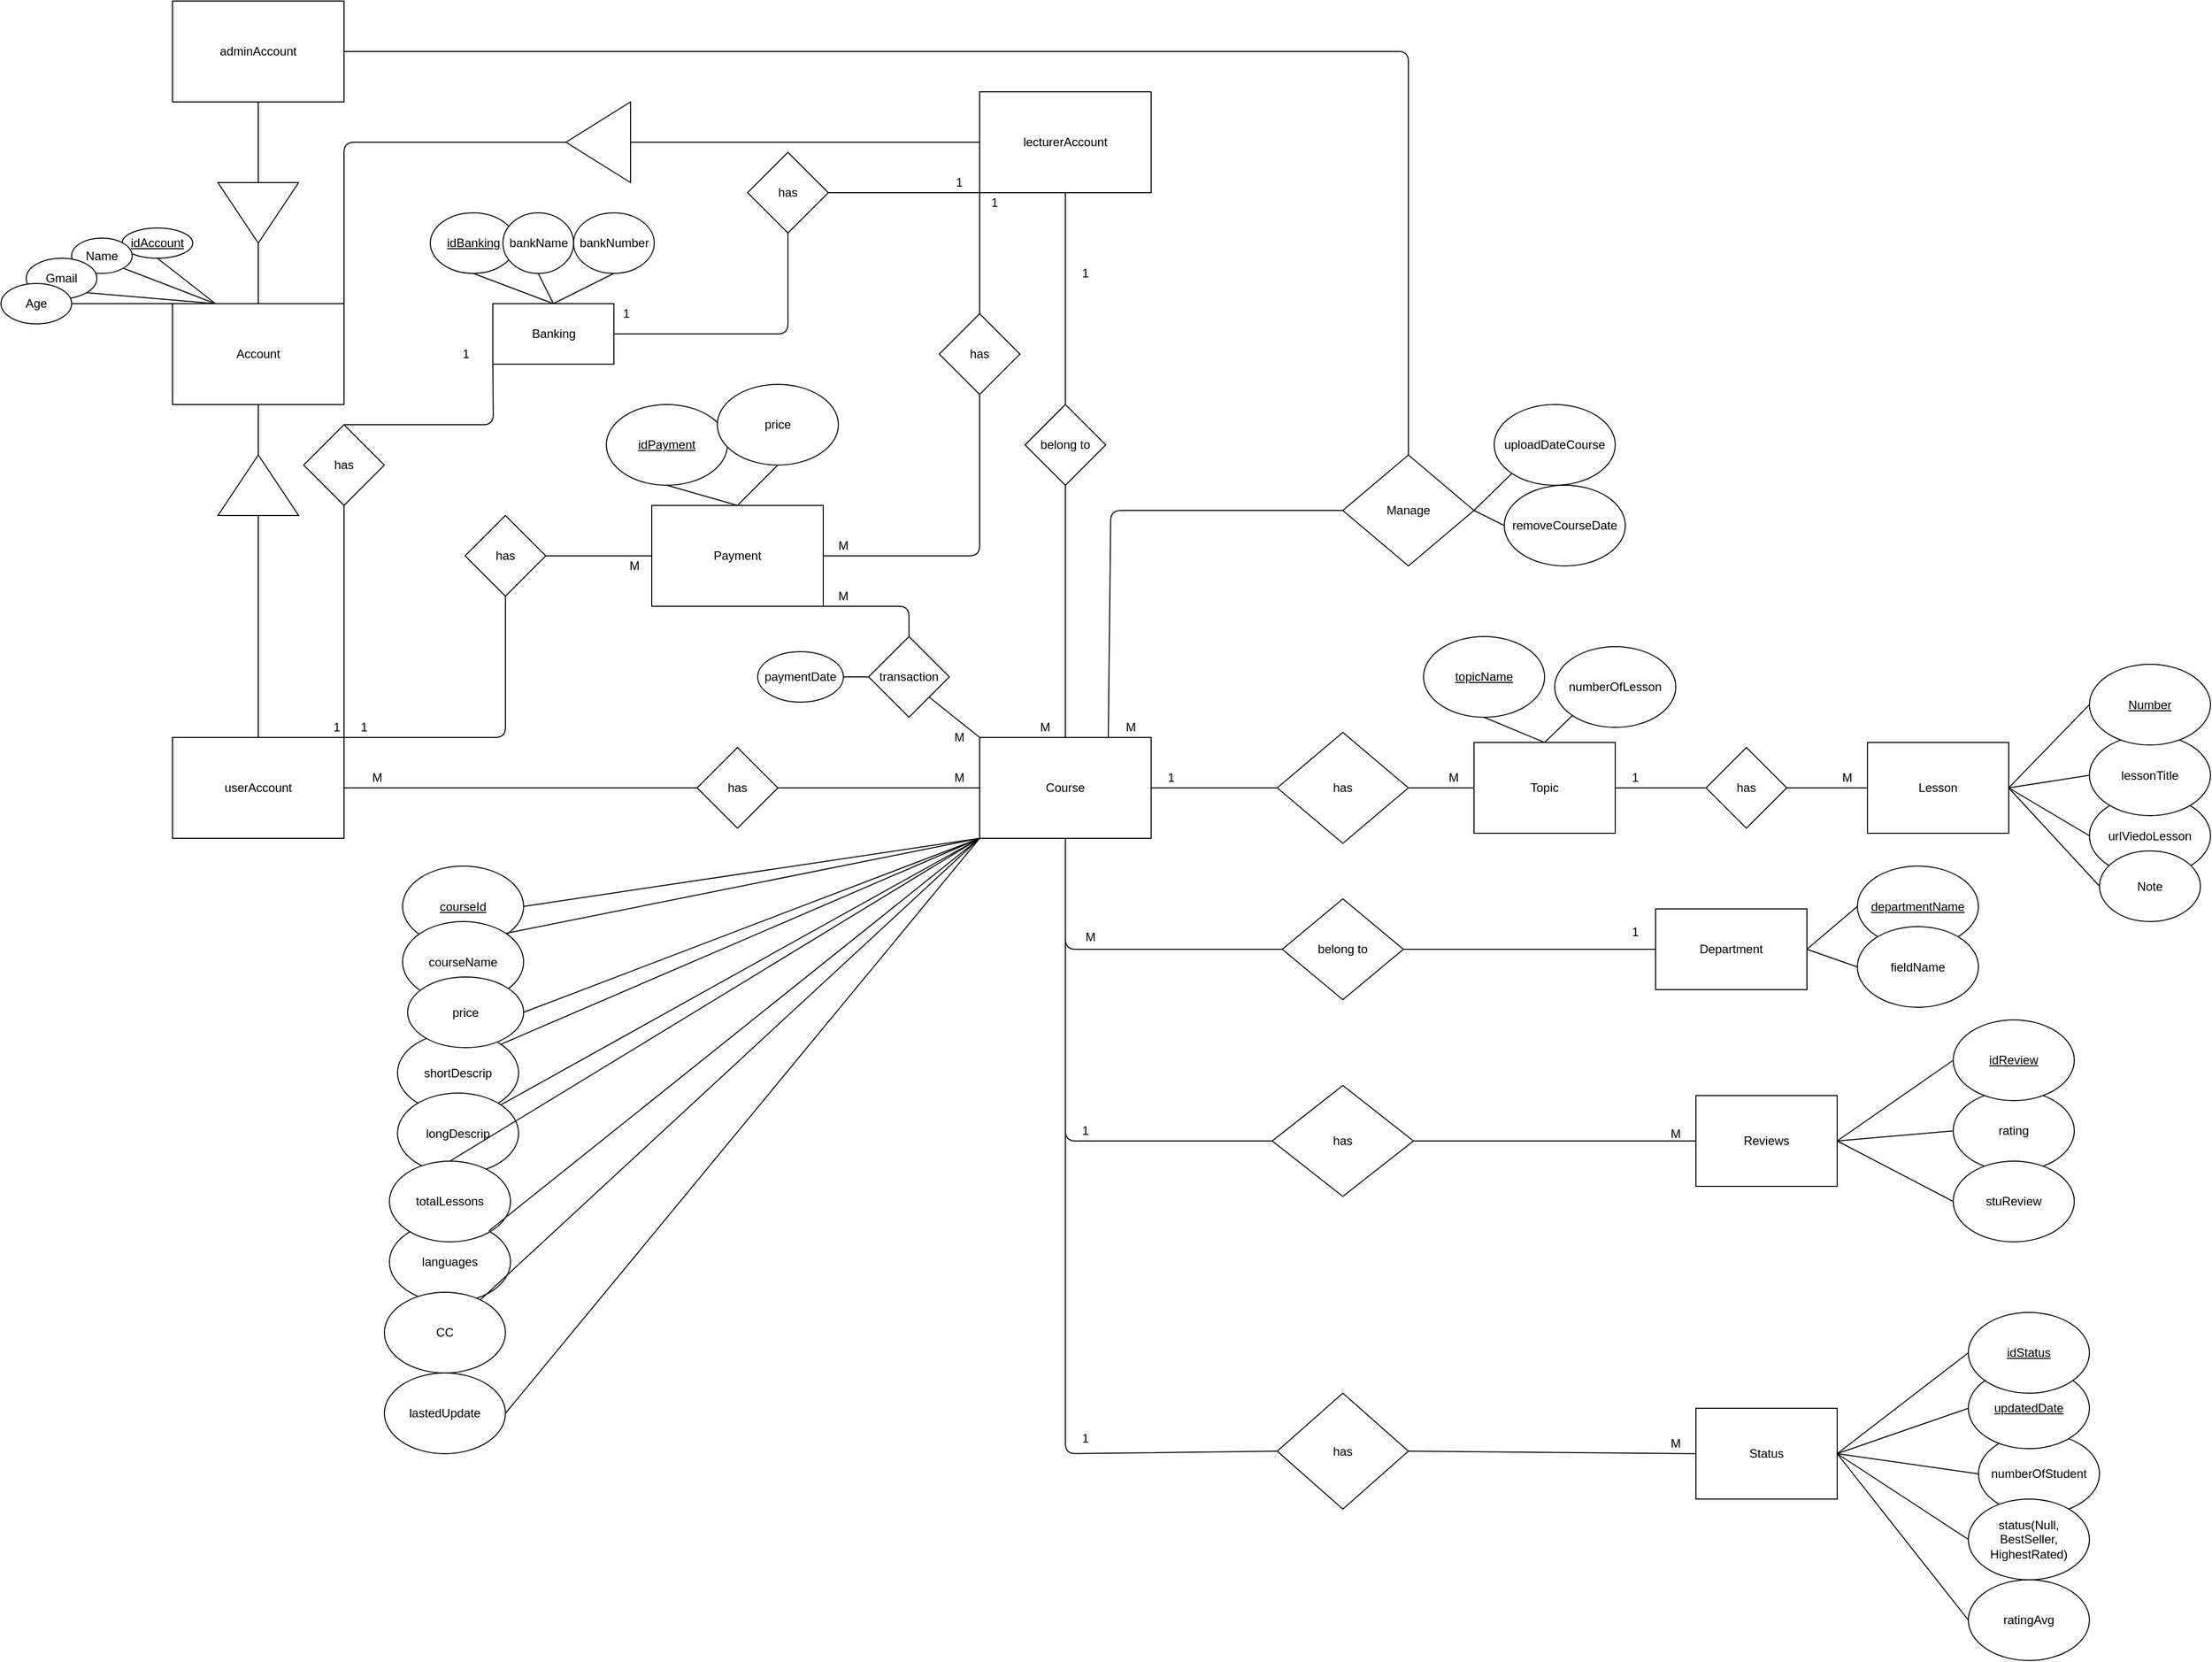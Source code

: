 <mxfile version="15.3.1" type="github">
  <diagram id="R2lEEEUBdFMjLlhIrx00" name="Page-1">
    <mxGraphModel dx="2556" dy="2869" grid="1" gridSize="10" guides="1" tooltips="1" connect="1" arrows="1" fold="1" page="1" pageScale="1" pageWidth="850" pageHeight="1100" math="0" shadow="0" extFonts="Permanent Marker^https://fonts.googleapis.com/css?family=Permanent+Marker">
      <root>
        <mxCell id="0" />
        <mxCell id="1" parent="0" />
        <mxCell id="din8F_Qt1sH1hLo-0JBV-11" value="Course" style="rounded=0;whiteSpace=wrap;html=1;" parent="1" vertex="1">
          <mxGeometry x="2110" y="630" width="170" height="100" as="geometry" />
        </mxCell>
        <mxCell id="din8F_Qt1sH1hLo-0JBV-76" value="userAccount&lt;br&gt;" style="rounded=0;whiteSpace=wrap;html=1;" parent="1" vertex="1">
          <mxGeometry x="1310" y="630" width="170" height="100" as="geometry" />
        </mxCell>
        <mxCell id="din8F_Qt1sH1hLo-0JBV-77" value="lecturerAccount" style="rounded=0;whiteSpace=wrap;html=1;" parent="1" vertex="1">
          <mxGeometry x="2110" y="-10" width="170" height="100" as="geometry" />
        </mxCell>
        <mxCell id="din8F_Qt1sH1hLo-0JBV-78" value="Payment" style="rounded=0;whiteSpace=wrap;html=1;" parent="1" vertex="1">
          <mxGeometry x="1785" y="400" width="170" height="100" as="geometry" />
        </mxCell>
        <mxCell id="din8F_Qt1sH1hLo-0JBV-79" value="Account" style="rounded=0;whiteSpace=wrap;html=1;" parent="1" vertex="1">
          <mxGeometry x="1310" y="200" width="170" height="100" as="geometry" />
        </mxCell>
        <mxCell id="din8F_Qt1sH1hLo-0JBV-87" value="" style="endArrow=none;html=1;entryX=0;entryY=0.5;entryDx=0;entryDy=0;exitX=0;exitY=0.5;exitDx=0;exitDy=0;" parent="1" source="nDaJj0WHTxPcW9LPpbtz-5" target="din8F_Qt1sH1hLo-0JBV-77" edge="1">
          <mxGeometry width="50" height="50" relative="1" as="geometry">
            <mxPoint x="1940" y="110" as="sourcePoint" />
            <mxPoint x="1830" y="160" as="targetPoint" />
          </mxGeometry>
        </mxCell>
        <mxCell id="din8F_Qt1sH1hLo-0JBV-88" value="" style="endArrow=none;html=1;entryX=1;entryY=0.5;entryDx=0;entryDy=0;exitX=1;exitY=0;exitDx=0;exitDy=0;" parent="1" source="din8F_Qt1sH1hLo-0JBV-79" target="nDaJj0WHTxPcW9LPpbtz-5" edge="1">
          <mxGeometry width="50" height="50" relative="1" as="geometry">
            <mxPoint x="1800" y="170" as="sourcePoint" />
            <mxPoint x="1860" y="220" as="targetPoint" />
            <Array as="points">
              <mxPoint x="1480" y="40" />
            </Array>
          </mxGeometry>
        </mxCell>
        <mxCell id="din8F_Qt1sH1hLo-0JBV-94" value="transaction" style="rhombus;whiteSpace=wrap;html=1;" parent="1" vertex="1">
          <mxGeometry x="2000" y="530" width="80" height="80" as="geometry" />
        </mxCell>
        <mxCell id="din8F_Qt1sH1hLo-0JBV-97" value="belong to" style="rhombus;whiteSpace=wrap;html=1;" parent="1" vertex="1">
          <mxGeometry x="2155" y="300" width="80" height="80" as="geometry" />
        </mxCell>
        <mxCell id="din8F_Qt1sH1hLo-0JBV-98" value="" style="endArrow=none;html=1;entryX=0.5;entryY=0;entryDx=0;entryDy=0;exitX=0.5;exitY=1;exitDx=0;exitDy=0;" parent="1" source="din8F_Qt1sH1hLo-0JBV-97" target="din8F_Qt1sH1hLo-0JBV-11" edge="1">
          <mxGeometry width="50" height="50" relative="1" as="geometry">
            <mxPoint x="1730" y="620" as="sourcePoint" />
            <mxPoint x="1780" y="570" as="targetPoint" />
          </mxGeometry>
        </mxCell>
        <mxCell id="din8F_Qt1sH1hLo-0JBV-99" value="" style="endArrow=none;html=1;entryX=0.5;entryY=1;entryDx=0;entryDy=0;exitX=0.5;exitY=0;exitDx=0;exitDy=0;" parent="1" source="din8F_Qt1sH1hLo-0JBV-97" target="din8F_Qt1sH1hLo-0JBV-77" edge="1">
          <mxGeometry width="50" height="50" relative="1" as="geometry">
            <mxPoint x="1840" y="310" as="sourcePoint" />
            <mxPoint x="1890" y="260" as="targetPoint" />
          </mxGeometry>
        </mxCell>
        <mxCell id="din8F_Qt1sH1hLo-0JBV-102" value="adminAccount" style="rounded=0;whiteSpace=wrap;html=1;" parent="1" vertex="1">
          <mxGeometry x="1310" y="-100" width="170" height="100" as="geometry" />
        </mxCell>
        <mxCell id="din8F_Qt1sH1hLo-0JBV-104" value="" style="endArrow=none;html=1;exitX=0.5;exitY=1;exitDx=0;exitDy=0;entryX=0;entryY=0.5;entryDx=0;entryDy=0;" parent="1" source="din8F_Qt1sH1hLo-0JBV-102" target="nDaJj0WHTxPcW9LPpbtz-4" edge="1">
          <mxGeometry width="50" height="50" relative="1" as="geometry">
            <mxPoint x="1460" y="240" as="sourcePoint" />
            <mxPoint x="1385" y="70" as="targetPoint" />
          </mxGeometry>
        </mxCell>
        <mxCell id="din8F_Qt1sH1hLo-0JBV-105" value="" style="endArrow=none;html=1;exitX=1;exitY=0.5;exitDx=0;exitDy=0;entryX=0.5;entryY=0;entryDx=0;entryDy=0;" parent="1" source="nDaJj0WHTxPcW9LPpbtz-4" target="din8F_Qt1sH1hLo-0JBV-79" edge="1">
          <mxGeometry width="50" height="50" relative="1" as="geometry">
            <mxPoint x="1385" y="150" as="sourcePoint" />
            <mxPoint x="1510" y="330" as="targetPoint" />
          </mxGeometry>
        </mxCell>
        <mxCell id="din8F_Qt1sH1hLo-0JBV-106" value="Manage" style="rhombus;whiteSpace=wrap;html=1;" parent="1" vertex="1">
          <mxGeometry x="2470" y="350" width="130" height="110" as="geometry" />
        </mxCell>
        <mxCell id="din8F_Qt1sH1hLo-0JBV-107" value="" style="endArrow=none;html=1;exitX=1;exitY=0.5;exitDx=0;exitDy=0;entryX=0.5;entryY=0;entryDx=0;entryDy=0;" parent="1" source="din8F_Qt1sH1hLo-0JBV-102" target="din8F_Qt1sH1hLo-0JBV-106" edge="1">
          <mxGeometry width="50" height="50" relative="1" as="geometry">
            <mxPoint x="2020" y="350" as="sourcePoint" />
            <mxPoint x="2070" y="300" as="targetPoint" />
            <Array as="points">
              <mxPoint x="2360" y="-50" />
              <mxPoint x="2535" y="-50" />
            </Array>
          </mxGeometry>
        </mxCell>
        <mxCell id="din8F_Qt1sH1hLo-0JBV-108" value="" style="endArrow=none;html=1;exitX=0.75;exitY=0;exitDx=0;exitDy=0;entryX=0;entryY=0.5;entryDx=0;entryDy=0;" parent="1" source="din8F_Qt1sH1hLo-0JBV-11" target="din8F_Qt1sH1hLo-0JBV-106" edge="1">
          <mxGeometry width="50" height="50" relative="1" as="geometry">
            <mxPoint x="2020" y="620" as="sourcePoint" />
            <mxPoint x="2070" y="570" as="targetPoint" />
            <Array as="points">
              <mxPoint x="2240" y="405" />
            </Array>
          </mxGeometry>
        </mxCell>
        <mxCell id="din8F_Qt1sH1hLo-0JBV-110" value="M" style="text;html=1;strokeColor=none;fillColor=none;align=center;verticalAlign=middle;whiteSpace=wrap;rounded=0;" parent="1" vertex="1">
          <mxGeometry x="2240" y="610" width="40" height="20" as="geometry" />
        </mxCell>
        <mxCell id="din8F_Qt1sH1hLo-0JBV-111" value="1" style="text;html=1;strokeColor=none;fillColor=none;align=center;verticalAlign=middle;whiteSpace=wrap;rounded=0;" parent="1" vertex="1">
          <mxGeometry x="2195" y="160" width="40" height="20" as="geometry" />
        </mxCell>
        <mxCell id="din8F_Qt1sH1hLo-0JBV-112" value="M" style="text;html=1;strokeColor=none;fillColor=none;align=center;verticalAlign=middle;whiteSpace=wrap;rounded=0;" parent="1" vertex="1">
          <mxGeometry x="2155" y="610" width="40" height="20" as="geometry" />
        </mxCell>
        <mxCell id="din8F_Qt1sH1hLo-0JBV-117" value="&lt;u&gt;courseId&lt;/u&gt;" style="ellipse;whiteSpace=wrap;html=1;" parent="1" vertex="1">
          <mxGeometry x="1538" y="757.5" width="120" height="80" as="geometry" />
        </mxCell>
        <mxCell id="din8F_Qt1sH1hLo-0JBV-118" value="courseName" style="ellipse;whiteSpace=wrap;html=1;" parent="1" vertex="1">
          <mxGeometry x="1538" y="812.5" width="120" height="80" as="geometry" />
        </mxCell>
        <mxCell id="din8F_Qt1sH1hLo-0JBV-120" value="shortDescrip&lt;br&gt;" style="ellipse;whiteSpace=wrap;html=1;" parent="1" vertex="1">
          <mxGeometry x="1533" y="922.5" width="120" height="80" as="geometry" />
        </mxCell>
        <mxCell id="din8F_Qt1sH1hLo-0JBV-121" value="longDescrip&lt;br&gt;" style="ellipse;whiteSpace=wrap;html=1;" parent="1" vertex="1">
          <mxGeometry x="1533" y="982.5" width="120" height="80" as="geometry" />
        </mxCell>
        <mxCell id="din8F_Qt1sH1hLo-0JBV-122" value="numberOfStudent" style="ellipse;whiteSpace=wrap;html=1;" parent="1" vertex="1">
          <mxGeometry x="3100" y="1320" width="120" height="80" as="geometry" />
        </mxCell>
        <mxCell id="din8F_Qt1sH1hLo-0JBV-123" value="rating" style="ellipse;whiteSpace=wrap;html=1;" parent="1" vertex="1">
          <mxGeometry x="3075" y="980" width="120" height="80" as="geometry" />
        </mxCell>
        <mxCell id="din8F_Qt1sH1hLo-0JBV-124" value="status(Null, BestSeller, HighestRated)" style="ellipse;whiteSpace=wrap;html=1;" parent="1" vertex="1">
          <mxGeometry x="3090" y="1385" width="120" height="80" as="geometry" />
        </mxCell>
        <mxCell id="din8F_Qt1sH1hLo-0JBV-125" value="languages" style="ellipse;whiteSpace=wrap;html=1;" parent="1" vertex="1">
          <mxGeometry x="1525" y="1110" width="120" height="80" as="geometry" />
        </mxCell>
        <mxCell id="din8F_Qt1sH1hLo-0JBV-126" value="&lt;u&gt;updatedDate&lt;/u&gt;" style="ellipse;whiteSpace=wrap;html=1;" parent="1" vertex="1">
          <mxGeometry x="3090" y="1255" width="120" height="80" as="geometry" />
        </mxCell>
        <mxCell id="din8F_Qt1sH1hLo-0JBV-127" value="CC" style="ellipse;whiteSpace=wrap;html=1;" parent="1" vertex="1">
          <mxGeometry x="1520" y="1180" width="120" height="80" as="geometry" />
        </mxCell>
        <mxCell id="din8F_Qt1sH1hLo-0JBV-128" value="price" style="ellipse;whiteSpace=wrap;html=1;" parent="1" vertex="1">
          <mxGeometry x="1543" y="867.5" width="115" height="70" as="geometry" />
        </mxCell>
        <mxCell id="din8F_Qt1sH1hLo-0JBV-130" value="&lt;u&gt;idPayment&lt;/u&gt;" style="ellipse;whiteSpace=wrap;html=1;" parent="1" vertex="1">
          <mxGeometry x="1740" y="300" width="120" height="80" as="geometry" />
        </mxCell>
        <mxCell id="din8F_Qt1sH1hLo-0JBV-132" value="&lt;u&gt;idAccount&lt;/u&gt;" style="ellipse;whiteSpace=wrap;html=1;" parent="1" vertex="1">
          <mxGeometry x="1260" y="125" width="70" height="30" as="geometry" />
        </mxCell>
        <mxCell id="din8F_Qt1sH1hLo-0JBV-133" value="Name" style="ellipse;whiteSpace=wrap;html=1;" parent="1" vertex="1">
          <mxGeometry x="1210" y="135" width="60" height="35" as="geometry" />
        </mxCell>
        <mxCell id="din8F_Qt1sH1hLo-0JBV-134" value="Gmail" style="ellipse;whiteSpace=wrap;html=1;" parent="1" vertex="1">
          <mxGeometry x="1165" y="155" width="70" height="40" as="geometry" />
        </mxCell>
        <mxCell id="din8F_Qt1sH1hLo-0JBV-135" value="" style="endArrow=none;html=1;exitX=0.5;exitY=1;exitDx=0;exitDy=0;entryX=0.25;entryY=0;entryDx=0;entryDy=0;" parent="1" source="din8F_Qt1sH1hLo-0JBV-132" edge="1" target="din8F_Qt1sH1hLo-0JBV-79">
          <mxGeometry width="50" height="50" relative="1" as="geometry">
            <mxPoint x="1340" y="400" as="sourcePoint" />
            <mxPoint x="1343" y="330" as="targetPoint" />
          </mxGeometry>
        </mxCell>
        <mxCell id="din8F_Qt1sH1hLo-0JBV-136" value="" style="endArrow=none;html=1;exitX=1;exitY=1;exitDx=0;exitDy=0;entryX=0.25;entryY=0;entryDx=0;entryDy=0;" parent="1" source="din8F_Qt1sH1hLo-0JBV-133" target="din8F_Qt1sH1hLo-0JBV-79" edge="1">
          <mxGeometry width="50" height="50" relative="1" as="geometry">
            <mxPoint x="1335" y="270" as="sourcePoint" />
            <mxPoint x="1352.5" y="340" as="targetPoint" />
          </mxGeometry>
        </mxCell>
        <mxCell id="din8F_Qt1sH1hLo-0JBV-138" value="" style="endArrow=none;html=1;exitX=1;exitY=1;exitDx=0;exitDy=0;entryX=0.25;entryY=0;entryDx=0;entryDy=0;" parent="1" source="din8F_Qt1sH1hLo-0JBV-134" target="din8F_Qt1sH1hLo-0JBV-79" edge="1">
          <mxGeometry width="50" height="50" relative="1" as="geometry">
            <mxPoint x="1311.518" y="289.694" as="sourcePoint" />
            <mxPoint x="1353.387" y="340" as="targetPoint" />
          </mxGeometry>
        </mxCell>
        <mxCell id="din8F_Qt1sH1hLo-0JBV-141" value="Department" style="rounded=0;whiteSpace=wrap;html=1;" parent="1" vertex="1">
          <mxGeometry x="2780" y="800" width="150" height="80" as="geometry" />
        </mxCell>
        <mxCell id="din8F_Qt1sH1hLo-0JBV-142" value="totalLessons" style="ellipse;whiteSpace=wrap;html=1;" parent="1" vertex="1">
          <mxGeometry x="1525" y="1050" width="120" height="80" as="geometry" />
        </mxCell>
        <mxCell id="din8F_Qt1sH1hLo-0JBV-143" value="urlViedoLesson" style="ellipse;whiteSpace=wrap;html=1;" parent="1" vertex="1">
          <mxGeometry x="3210" y="687.5" width="120" height="80" as="geometry" />
        </mxCell>
        <mxCell id="din8F_Qt1sH1hLo-0JBV-144" value="&lt;u&gt;departmentName&lt;/u&gt;" style="ellipse;whiteSpace=wrap;html=1;" parent="1" vertex="1">
          <mxGeometry x="2980" y="757.5" width="120" height="80" as="geometry" />
        </mxCell>
        <mxCell id="din8F_Qt1sH1hLo-0JBV-145" value="fieldName" style="ellipse;whiteSpace=wrap;html=1;" parent="1" vertex="1">
          <mxGeometry x="2980" y="817.5" width="120" height="80" as="geometry" />
        </mxCell>
        <mxCell id="din8F_Qt1sH1hLo-0JBV-147" value="" style="endArrow=none;html=1;exitX=0.5;exitY=1;exitDx=0;exitDy=0;entryX=0.5;entryY=0;entryDx=0;entryDy=0;" parent="1" source="din8F_Qt1sH1hLo-0JBV-130" target="din8F_Qt1sH1hLo-0JBV-78" edge="1">
          <mxGeometry width="50" height="50" relative="1" as="geometry">
            <mxPoint x="1980" y="460" as="sourcePoint" />
            <mxPoint x="2030" y="410" as="targetPoint" />
          </mxGeometry>
        </mxCell>
        <mxCell id="din8F_Qt1sH1hLo-0JBV-151" value="" style="endArrow=none;html=1;entryX=0;entryY=0.5;entryDx=0;entryDy=0;exitX=1;exitY=0.5;exitDx=0;exitDy=0;" parent="1" source="din8F_Qt1sH1hLo-0JBV-141" target="din8F_Qt1sH1hLo-0JBV-144" edge="1">
          <mxGeometry width="50" height="50" relative="1" as="geometry">
            <mxPoint x="2730" y="870" as="sourcePoint" />
            <mxPoint x="2780" y="820" as="targetPoint" />
          </mxGeometry>
        </mxCell>
        <mxCell id="din8F_Qt1sH1hLo-0JBV-152" value="" style="endArrow=none;html=1;entryX=0;entryY=0.5;entryDx=0;entryDy=0;exitX=1;exitY=0.5;exitDx=0;exitDy=0;" parent="1" source="din8F_Qt1sH1hLo-0JBV-141" target="din8F_Qt1sH1hLo-0JBV-145" edge="1">
          <mxGeometry width="50" height="50" relative="1" as="geometry">
            <mxPoint x="2730" y="870" as="sourcePoint" />
            <mxPoint x="2780" y="820" as="targetPoint" />
          </mxGeometry>
        </mxCell>
        <mxCell id="din8F_Qt1sH1hLo-0JBV-153" value="" style="endArrow=none;html=1;exitX=0.5;exitY=1;exitDx=0;exitDy=0;entryX=0;entryY=0.5;entryDx=0;entryDy=0;" parent="1" source="din8F_Qt1sH1hLo-0JBV-11" target="din8F_Qt1sH1hLo-0JBV-154" edge="1">
          <mxGeometry width="50" height="50" relative="1" as="geometry">
            <mxPoint x="2420" y="850" as="sourcePoint" />
            <mxPoint x="2470" y="800" as="targetPoint" />
            <Array as="points">
              <mxPoint x="2195" y="840" />
            </Array>
          </mxGeometry>
        </mxCell>
        <mxCell id="din8F_Qt1sH1hLo-0JBV-154" value="belong to" style="rhombus;whiteSpace=wrap;html=1;" parent="1" vertex="1">
          <mxGeometry x="2410" y="790" width="120" height="100" as="geometry" />
        </mxCell>
        <mxCell id="din8F_Qt1sH1hLo-0JBV-155" value="" style="endArrow=none;html=1;exitX=0;exitY=0.5;exitDx=0;exitDy=0;entryX=1;entryY=0.5;entryDx=0;entryDy=0;" parent="1" source="din8F_Qt1sH1hLo-0JBV-141" target="din8F_Qt1sH1hLo-0JBV-154" edge="1">
          <mxGeometry width="50" height="50" relative="1" as="geometry">
            <mxPoint x="2420" y="850" as="sourcePoint" />
            <mxPoint x="2470" y="800" as="targetPoint" />
          </mxGeometry>
        </mxCell>
        <mxCell id="din8F_Qt1sH1hLo-0JBV-156" value="1" style="text;html=1;strokeColor=none;fillColor=none;align=center;verticalAlign=middle;whiteSpace=wrap;rounded=0;" parent="1" vertex="1">
          <mxGeometry x="2740" y="812.5" width="40" height="20" as="geometry" />
        </mxCell>
        <mxCell id="din8F_Qt1sH1hLo-0JBV-157" value="M" style="text;html=1;strokeColor=none;fillColor=none;align=center;verticalAlign=middle;whiteSpace=wrap;rounded=0;" parent="1" vertex="1">
          <mxGeometry x="2200" y="817.5" width="40" height="20" as="geometry" />
        </mxCell>
        <mxCell id="din8F_Qt1sH1hLo-0JBV-158" value="stuReview" style="ellipse;whiteSpace=wrap;html=1;" parent="1" vertex="1">
          <mxGeometry x="3075" y="1050" width="120" height="80" as="geometry" />
        </mxCell>
        <mxCell id="din8F_Qt1sH1hLo-0JBV-159" value="" style="endArrow=none;html=1;exitX=1;exitY=0.5;exitDx=0;exitDy=0;entryX=0;entryY=1;entryDx=0;entryDy=0;" parent="1" source="din8F_Qt1sH1hLo-0JBV-117" target="din8F_Qt1sH1hLo-0JBV-11" edge="1">
          <mxGeometry width="50" height="50" relative="1" as="geometry">
            <mxPoint x="2080" y="900" as="sourcePoint" />
            <mxPoint x="2130" y="850" as="targetPoint" />
          </mxGeometry>
        </mxCell>
        <mxCell id="din8F_Qt1sH1hLo-0JBV-160" value="" style="endArrow=none;html=1;exitX=1;exitY=0;exitDx=0;exitDy=0;entryX=0;entryY=1;entryDx=0;entryDy=0;" parent="1" source="din8F_Qt1sH1hLo-0JBV-118" target="din8F_Qt1sH1hLo-0JBV-11" edge="1">
          <mxGeometry width="50" height="50" relative="1" as="geometry">
            <mxPoint x="1800.0" y="820.0" as="sourcePoint" />
            <mxPoint x="2120" y="740.0" as="targetPoint" />
          </mxGeometry>
        </mxCell>
        <mxCell id="din8F_Qt1sH1hLo-0JBV-161" value="" style="endArrow=none;html=1;exitX=1;exitY=0.5;exitDx=0;exitDy=0;entryX=0;entryY=1;entryDx=0;entryDy=0;" parent="1" source="din8F_Qt1sH1hLo-0JBV-128" target="din8F_Qt1sH1hLo-0JBV-11" edge="1">
          <mxGeometry width="50" height="50" relative="1" as="geometry">
            <mxPoint x="1810.0" y="830.0" as="sourcePoint" />
            <mxPoint x="2130" y="750.0" as="targetPoint" />
          </mxGeometry>
        </mxCell>
        <mxCell id="din8F_Qt1sH1hLo-0JBV-163" value="" style="endArrow=none;html=1;exitX=1;exitY=0;exitDx=0;exitDy=0;entryX=0;entryY=1;entryDx=0;entryDy=0;" parent="1" source="din8F_Qt1sH1hLo-0JBV-121" target="din8F_Qt1sH1hLo-0JBV-11" edge="1">
          <mxGeometry width="50" height="50" relative="1" as="geometry">
            <mxPoint x="1830.0" y="850.0" as="sourcePoint" />
            <mxPoint x="2150" y="770.0" as="targetPoint" />
          </mxGeometry>
        </mxCell>
        <mxCell id="din8F_Qt1sH1hLo-0JBV-164" value="" style="endArrow=none;html=1;exitX=1;exitY=0;exitDx=0;exitDy=0;entryX=0;entryY=1;entryDx=0;entryDy=0;" parent="1" source="din8F_Qt1sH1hLo-0JBV-120" target="din8F_Qt1sH1hLo-0JBV-11" edge="1">
          <mxGeometry width="50" height="50" relative="1" as="geometry">
            <mxPoint x="1840.0" y="860.0" as="sourcePoint" />
            <mxPoint x="2160" y="780.0" as="targetPoint" />
          </mxGeometry>
        </mxCell>
        <mxCell id="din8F_Qt1sH1hLo-0JBV-165" value="" style="endArrow=none;html=1;entryX=0;entryY=1;entryDx=0;entryDy=0;" parent="1" source="din8F_Qt1sH1hLo-0JBV-125" target="din8F_Qt1sH1hLo-0JBV-11" edge="1">
          <mxGeometry width="50" height="50" relative="1" as="geometry">
            <mxPoint x="1850.0" y="870.0" as="sourcePoint" />
            <mxPoint x="2170" y="790.0" as="targetPoint" />
          </mxGeometry>
        </mxCell>
        <mxCell id="din8F_Qt1sH1hLo-0JBV-166" value="" style="endArrow=none;html=1;entryX=0;entryY=1;entryDx=0;entryDy=0;" parent="1" source="din8F_Qt1sH1hLo-0JBV-127" target="din8F_Qt1sH1hLo-0JBV-11" edge="1">
          <mxGeometry width="50" height="50" relative="1" as="geometry">
            <mxPoint x="1860.0" y="880.0" as="sourcePoint" />
            <mxPoint x="2180" y="800.0" as="targetPoint" />
          </mxGeometry>
        </mxCell>
        <mxCell id="din8F_Qt1sH1hLo-0JBV-167" value="" style="endArrow=none;html=1;entryX=0;entryY=1;entryDx=0;entryDy=0;exitX=0.5;exitY=0;exitDx=0;exitDy=0;" parent="1" source="din8F_Qt1sH1hLo-0JBV-142" target="din8F_Qt1sH1hLo-0JBV-11" edge="1">
          <mxGeometry width="50" height="50" relative="1" as="geometry">
            <mxPoint x="1891.581" y="985.989" as="sourcePoint" />
            <mxPoint x="2120" y="740" as="targetPoint" />
          </mxGeometry>
        </mxCell>
        <mxCell id="din8F_Qt1sH1hLo-0JBV-168" value="Reviews" style="rounded=0;whiteSpace=wrap;html=1;" parent="1" vertex="1">
          <mxGeometry x="2820" y="985" width="140" height="90" as="geometry" />
        </mxCell>
        <mxCell id="din8F_Qt1sH1hLo-0JBV-169" value="" style="endArrow=none;html=1;exitX=0;exitY=0.5;exitDx=0;exitDy=0;entryX=0.5;entryY=1;entryDx=0;entryDy=0;" parent="1" source="din8F_Qt1sH1hLo-0JBV-170" target="din8F_Qt1sH1hLo-0JBV-11" edge="1">
          <mxGeometry width="50" height="50" relative="1" as="geometry">
            <mxPoint x="2050" y="840" as="sourcePoint" />
            <mxPoint x="2150" y="730" as="targetPoint" />
            <Array as="points">
              <mxPoint x="2195" y="1030" />
            </Array>
          </mxGeometry>
        </mxCell>
        <mxCell id="din8F_Qt1sH1hLo-0JBV-170" value="has" style="rhombus;whiteSpace=wrap;html=1;" parent="1" vertex="1">
          <mxGeometry x="2400" y="975" width="140" height="110" as="geometry" />
        </mxCell>
        <mxCell id="din8F_Qt1sH1hLo-0JBV-171" value="" style="endArrow=none;html=1;entryX=1;entryY=0.5;entryDx=0;entryDy=0;exitX=0;exitY=0.5;exitDx=0;exitDy=0;" parent="1" source="din8F_Qt1sH1hLo-0JBV-168" target="din8F_Qt1sH1hLo-0JBV-170" edge="1">
          <mxGeometry width="50" height="50" relative="1" as="geometry">
            <mxPoint x="2455" y="820" as="sourcePoint" />
            <mxPoint x="2505" y="770" as="targetPoint" />
          </mxGeometry>
        </mxCell>
        <mxCell id="din8F_Qt1sH1hLo-0JBV-172" value="1" style="text;html=1;strokeColor=none;fillColor=none;align=center;verticalAlign=middle;whiteSpace=wrap;rounded=0;" parent="1" vertex="1">
          <mxGeometry x="2195" y="1315" width="40" height="20" as="geometry" />
        </mxCell>
        <mxCell id="din8F_Qt1sH1hLo-0JBV-174" value="M" style="text;html=1;strokeColor=none;fillColor=none;align=center;verticalAlign=middle;whiteSpace=wrap;rounded=0;" parent="1" vertex="1">
          <mxGeometry x="2780" y="1012.5" width="40" height="20" as="geometry" />
        </mxCell>
        <mxCell id="din8F_Qt1sH1hLo-0JBV-175" value="" style="endArrow=none;html=1;entryX=0;entryY=0.5;entryDx=0;entryDy=0;exitX=1;exitY=0.5;exitDx=0;exitDy=0;" parent="1" source="din8F_Qt1sH1hLo-0JBV-168" target="din8F_Qt1sH1hLo-0JBV-123" edge="1">
          <mxGeometry width="50" height="50" relative="1" as="geometry">
            <mxPoint x="2705" y="1020" as="sourcePoint" />
            <mxPoint x="2755" y="970" as="targetPoint" />
          </mxGeometry>
        </mxCell>
        <mxCell id="din8F_Qt1sH1hLo-0JBV-177" value="" style="endArrow=none;html=1;entryX=0;entryY=0.5;entryDx=0;entryDy=0;exitX=1;exitY=0.5;exitDx=0;exitDy=0;" parent="1" source="din8F_Qt1sH1hLo-0JBV-168" target="din8F_Qt1sH1hLo-0JBV-158" edge="1">
          <mxGeometry width="50" height="50" relative="1" as="geometry">
            <mxPoint x="2885" y="1025" as="sourcePoint" />
            <mxPoint x="2965" y="990" as="targetPoint" />
          </mxGeometry>
        </mxCell>
        <mxCell id="din8F_Qt1sH1hLo-0JBV-180" value="&lt;u&gt;idReview&lt;/u&gt;" style="ellipse;whiteSpace=wrap;html=1;" parent="1" vertex="1">
          <mxGeometry x="3075" y="910" width="120" height="80" as="geometry" />
        </mxCell>
        <mxCell id="din8F_Qt1sH1hLo-0JBV-181" value="" style="endArrow=none;html=1;entryX=0;entryY=0.5;entryDx=0;entryDy=0;exitX=1;exitY=0.5;exitDx=0;exitDy=0;" parent="1" source="din8F_Qt1sH1hLo-0JBV-168" target="din8F_Qt1sH1hLo-0JBV-180" edge="1">
          <mxGeometry width="50" height="50" relative="1" as="geometry">
            <mxPoint x="2885" y="1025" as="sourcePoint" />
            <mxPoint x="2965" y="990" as="targetPoint" />
          </mxGeometry>
        </mxCell>
        <mxCell id="din8F_Qt1sH1hLo-0JBV-182" value="Status" style="rounded=0;whiteSpace=wrap;html=1;" parent="1" vertex="1">
          <mxGeometry x="2820" y="1295" width="140" height="90" as="geometry" />
        </mxCell>
        <mxCell id="din8F_Qt1sH1hLo-0JBV-183" value="has" style="rhombus;whiteSpace=wrap;html=1;" parent="1" vertex="1">
          <mxGeometry x="2405" y="1280" width="130" height="115" as="geometry" />
        </mxCell>
        <mxCell id="din8F_Qt1sH1hLo-0JBV-186" value="" style="endArrow=none;html=1;exitX=1;exitY=0.5;exitDx=0;exitDy=0;entryX=0;entryY=0.5;entryDx=0;entryDy=0;" parent="1" source="din8F_Qt1sH1hLo-0JBV-183" target="din8F_Qt1sH1hLo-0JBV-182" edge="1">
          <mxGeometry width="50" height="50" relative="1" as="geometry">
            <mxPoint x="2940" y="1230.0" as="sourcePoint" />
            <mxPoint x="2760" y="990" as="targetPoint" />
          </mxGeometry>
        </mxCell>
        <mxCell id="din8F_Qt1sH1hLo-0JBV-187" value="" style="endArrow=none;html=1;exitX=1;exitY=0.5;exitDx=0;exitDy=0;entryX=0;entryY=0.5;entryDx=0;entryDy=0;" parent="1" source="din8F_Qt1sH1hLo-0JBV-182" target="din8F_Qt1sH1hLo-0JBV-122" edge="1">
          <mxGeometry width="50" height="50" relative="1" as="geometry">
            <mxPoint x="2960" y="1190" as="sourcePoint" />
            <mxPoint x="3010" y="1140" as="targetPoint" />
          </mxGeometry>
        </mxCell>
        <mxCell id="din8F_Qt1sH1hLo-0JBV-188" value="" style="endArrow=none;html=1;exitX=1;exitY=0.5;exitDx=0;exitDy=0;entryX=0;entryY=0.5;entryDx=0;entryDy=0;" parent="1" source="din8F_Qt1sH1hLo-0JBV-182" target="din8F_Qt1sH1hLo-0JBV-124" edge="1">
          <mxGeometry width="50" height="50" relative="1" as="geometry">
            <mxPoint x="2930" y="1350.0" as="sourcePoint" />
            <mxPoint x="2870" y="1390.0" as="targetPoint" />
          </mxGeometry>
        </mxCell>
        <mxCell id="din8F_Qt1sH1hLo-0JBV-190" value="&lt;u&gt;idStatus&lt;/u&gt;" style="ellipse;whiteSpace=wrap;html=1;" parent="1" vertex="1">
          <mxGeometry x="3090" y="1200" width="120" height="80" as="geometry" />
        </mxCell>
        <mxCell id="din8F_Qt1sH1hLo-0JBV-191" value="" style="endArrow=none;html=1;exitX=0;exitY=0.5;exitDx=0;exitDy=0;entryX=1;entryY=0.5;entryDx=0;entryDy=0;" parent="1" source="din8F_Qt1sH1hLo-0JBV-190" target="din8F_Qt1sH1hLo-0JBV-182" edge="1">
          <mxGeometry width="50" height="50" relative="1" as="geometry">
            <mxPoint x="2890" y="1140" as="sourcePoint" />
            <mxPoint x="2940" y="1090" as="targetPoint" />
          </mxGeometry>
        </mxCell>
        <mxCell id="din8F_Qt1sH1hLo-0JBV-192" value="uploadDateCourse" style="ellipse;whiteSpace=wrap;html=1;" parent="1" vertex="1">
          <mxGeometry x="2620" y="300" width="120" height="80" as="geometry" />
        </mxCell>
        <mxCell id="din8F_Qt1sH1hLo-0JBV-193" value="" style="endArrow=none;html=1;exitX=0;exitY=1;exitDx=0;exitDy=0;entryX=1;entryY=0.5;entryDx=0;entryDy=0;" parent="1" source="din8F_Qt1sH1hLo-0JBV-192" target="din8F_Qt1sH1hLo-0JBV-106" edge="1">
          <mxGeometry width="50" height="50" relative="1" as="geometry">
            <mxPoint x="2490" y="700" as="sourcePoint" />
            <mxPoint x="2600" y="680" as="targetPoint" />
          </mxGeometry>
        </mxCell>
        <mxCell id="din8F_Qt1sH1hLo-0JBV-194" value="Age" style="ellipse;whiteSpace=wrap;html=1;" parent="1" vertex="1">
          <mxGeometry x="1140" y="180" width="70" height="40" as="geometry" />
        </mxCell>
        <mxCell id="din8F_Qt1sH1hLo-0JBV-195" value="" style="endArrow=none;html=1;exitX=1;exitY=0.5;exitDx=0;exitDy=0;entryX=0.25;entryY=0;entryDx=0;entryDy=0;" parent="1" source="din8F_Qt1sH1hLo-0JBV-194" target="din8F_Qt1sH1hLo-0JBV-79" edge="1">
          <mxGeometry width="50" height="50" relative="1" as="geometry">
            <mxPoint x="1520" y="330" as="sourcePoint" />
            <mxPoint x="1570" y="280" as="targetPoint" />
          </mxGeometry>
        </mxCell>
        <mxCell id="din8F_Qt1sH1hLo-0JBV-196" value="" style="endArrow=none;html=1;exitX=0;exitY=0.5;exitDx=0;exitDy=0;entryX=1;entryY=0.5;entryDx=0;entryDy=0;" parent="1" source="din8F_Qt1sH1hLo-0JBV-126" target="din8F_Qt1sH1hLo-0JBV-182" edge="1">
          <mxGeometry width="50" height="50" relative="1" as="geometry">
            <mxPoint x="2740" y="1190" as="sourcePoint" />
            <mxPoint x="2790" y="1140" as="targetPoint" />
          </mxGeometry>
        </mxCell>
        <mxCell id="din8F_Qt1sH1hLo-0JBV-197" value="ratingAvg" style="ellipse;whiteSpace=wrap;html=1;" parent="1" vertex="1">
          <mxGeometry x="3090" y="1465" width="120" height="80" as="geometry" />
        </mxCell>
        <mxCell id="din8F_Qt1sH1hLo-0JBV-198" value="" style="endArrow=none;html=1;exitX=1;exitY=0.5;exitDx=0;exitDy=0;entryX=0;entryY=0.5;entryDx=0;entryDy=0;" parent="1" source="din8F_Qt1sH1hLo-0JBV-182" target="din8F_Qt1sH1hLo-0JBV-197" edge="1">
          <mxGeometry width="50" height="50" relative="1" as="geometry">
            <mxPoint x="3040" y="1310" as="sourcePoint" />
            <mxPoint x="3090" y="1260" as="targetPoint" />
          </mxGeometry>
        </mxCell>
        <mxCell id="din8F_Qt1sH1hLo-0JBV-202" value="Lesson" style="rounded=0;whiteSpace=wrap;html=1;" parent="1" vertex="1">
          <mxGeometry x="2990" y="635" width="140" height="90" as="geometry" />
        </mxCell>
        <mxCell id="din8F_Qt1sH1hLo-0JBV-203" value="lessonTitle&lt;br&gt;" style="ellipse;whiteSpace=wrap;html=1;" parent="1" vertex="1">
          <mxGeometry x="3210" y="627.5" width="120" height="80" as="geometry" />
        </mxCell>
        <mxCell id="din8F_Qt1sH1hLo-0JBV-206" value="Note" style="ellipse;whiteSpace=wrap;html=1;" parent="1" vertex="1">
          <mxGeometry x="3220" y="742.5" width="100" height="70" as="geometry" />
        </mxCell>
        <mxCell id="din8F_Qt1sH1hLo-0JBV-210" value="" style="endArrow=none;html=1;exitX=1;exitY=0.5;exitDx=0;exitDy=0;entryX=0;entryY=0.5;entryDx=0;entryDy=0;" parent="1" source="din8F_Qt1sH1hLo-0JBV-11" target="din8F_Qt1sH1hLo-0JBV-211" edge="1">
          <mxGeometry width="50" height="50" relative="1" as="geometry">
            <mxPoint x="2400" y="790" as="sourcePoint" />
            <mxPoint x="2370" y="680" as="targetPoint" />
          </mxGeometry>
        </mxCell>
        <mxCell id="din8F_Qt1sH1hLo-0JBV-211" value="has" style="rhombus;whiteSpace=wrap;html=1;" parent="1" vertex="1">
          <mxGeometry x="2405" y="625" width="130" height="110" as="geometry" />
        </mxCell>
        <mxCell id="din8F_Qt1sH1hLo-0JBV-212" value="" style="endArrow=none;html=1;exitX=1;exitY=0.5;exitDx=0;exitDy=0;entryX=0;entryY=0.5;entryDx=0;entryDy=0;" parent="1" source="din8F_Qt1sH1hLo-0JBV-211" target="nDaJj0WHTxPcW9LPpbtz-6" edge="1">
          <mxGeometry width="50" height="50" relative="1" as="geometry">
            <mxPoint x="2400" y="790" as="sourcePoint" />
            <mxPoint x="2610" y="680" as="targetPoint" />
          </mxGeometry>
        </mxCell>
        <mxCell id="din8F_Qt1sH1hLo-0JBV-213" value="1" style="text;html=1;strokeColor=none;fillColor=none;align=center;verticalAlign=middle;whiteSpace=wrap;rounded=0;" parent="1" vertex="1">
          <mxGeometry x="2280" y="660" width="40" height="20" as="geometry" />
        </mxCell>
        <mxCell id="din8F_Qt1sH1hLo-0JBV-214" value="M" style="text;html=1;strokeColor=none;fillColor=none;align=center;verticalAlign=middle;whiteSpace=wrap;rounded=0;" parent="1" vertex="1">
          <mxGeometry x="2560" y="660" width="40" height="20" as="geometry" />
        </mxCell>
        <mxCell id="din8F_Qt1sH1hLo-0JBV-217" value="" style="endArrow=none;html=1;entryX=0;entryY=0.5;entryDx=0;entryDy=0;exitX=1;exitY=0.5;exitDx=0;exitDy=0;" parent="1" source="din8F_Qt1sH1hLo-0JBV-202" target="din8F_Qt1sH1hLo-0JBV-203" edge="1">
          <mxGeometry width="50" height="50" relative="1" as="geometry">
            <mxPoint x="3110" y="630" as="sourcePoint" />
            <mxPoint x="3130" y="560" as="targetPoint" />
          </mxGeometry>
        </mxCell>
        <mxCell id="din8F_Qt1sH1hLo-0JBV-218" value="" style="endArrow=none;html=1;entryX=0;entryY=0.5;entryDx=0;entryDy=0;exitX=1;exitY=0.5;exitDx=0;exitDy=0;" parent="1" source="din8F_Qt1sH1hLo-0JBV-202" target="din8F_Qt1sH1hLo-0JBV-143" edge="1">
          <mxGeometry width="50" height="50" relative="1" as="geometry">
            <mxPoint x="3110" y="700" as="sourcePoint" />
            <mxPoint x="3140" y="570" as="targetPoint" />
          </mxGeometry>
        </mxCell>
        <mxCell id="din8F_Qt1sH1hLo-0JBV-219" value="" style="endArrow=none;html=1;entryX=0;entryY=0.5;entryDx=0;entryDy=0;exitX=1;exitY=0.5;exitDx=0;exitDy=0;" parent="1" source="din8F_Qt1sH1hLo-0JBV-202" target="din8F_Qt1sH1hLo-0JBV-206" edge="1">
          <mxGeometry width="50" height="50" relative="1" as="geometry">
            <mxPoint x="3100" y="730" as="sourcePoint" />
            <mxPoint x="3150" y="580" as="targetPoint" />
          </mxGeometry>
        </mxCell>
        <mxCell id="din8F_Qt1sH1hLo-0JBV-220" value="&lt;u&gt;Number&lt;/u&gt;" style="ellipse;whiteSpace=wrap;html=1;" parent="1" vertex="1">
          <mxGeometry x="3210" y="557.5" width="120" height="80" as="geometry" />
        </mxCell>
        <mxCell id="din8F_Qt1sH1hLo-0JBV-221" value="" style="endArrow=none;html=1;entryX=0;entryY=0.5;entryDx=0;entryDy=0;exitX=1;exitY=0.5;exitDx=0;exitDy=0;" parent="1" source="din8F_Qt1sH1hLo-0JBV-202" target="din8F_Qt1sH1hLo-0JBV-220" edge="1">
          <mxGeometry width="50" height="50" relative="1" as="geometry">
            <mxPoint x="3100" y="580" as="sourcePoint" />
            <mxPoint x="2780" y="540" as="targetPoint" />
          </mxGeometry>
        </mxCell>
        <mxCell id="din8F_Qt1sH1hLo-0JBV-222" value="removeCourseDate" style="ellipse;whiteSpace=wrap;html=1;" parent="1" vertex="1">
          <mxGeometry x="2630" y="380" width="120" height="80" as="geometry" />
        </mxCell>
        <mxCell id="din8F_Qt1sH1hLo-0JBV-224" value="" style="endArrow=none;html=1;entryX=0;entryY=0.5;entryDx=0;entryDy=0;exitX=1;exitY=0.5;exitDx=0;exitDy=0;" parent="1" source="din8F_Qt1sH1hLo-0JBV-106" target="din8F_Qt1sH1hLo-0JBV-222" edge="1">
          <mxGeometry width="50" height="50" relative="1" as="geometry">
            <mxPoint x="2350" y="490" as="sourcePoint" />
            <mxPoint x="2400" y="440" as="targetPoint" />
          </mxGeometry>
        </mxCell>
        <mxCell id="nDaJj0WHTxPcW9LPpbtz-4" value="" style="triangle;whiteSpace=wrap;html=1;rotation=90;" vertex="1" parent="1">
          <mxGeometry x="1365" y="70" width="60" height="80" as="geometry" />
        </mxCell>
        <mxCell id="nDaJj0WHTxPcW9LPpbtz-5" value="" style="triangle;whiteSpace=wrap;html=1;rotation=-180;" vertex="1" parent="1">
          <mxGeometry x="1700" width="64" height="80" as="geometry" />
        </mxCell>
        <mxCell id="nDaJj0WHTxPcW9LPpbtz-6" value="Topic" style="rounded=0;whiteSpace=wrap;html=1;" vertex="1" parent="1">
          <mxGeometry x="2600" y="635" width="140" height="90" as="geometry" />
        </mxCell>
        <mxCell id="nDaJj0WHTxPcW9LPpbtz-7" value="" style="endArrow=none;html=1;exitX=1;exitY=0.5;exitDx=0;exitDy=0;entryX=0;entryY=0.5;entryDx=0;entryDy=0;" edge="1" parent="1" source="nDaJj0WHTxPcW9LPpbtz-6" target="nDaJj0WHTxPcW9LPpbtz-13">
          <mxGeometry width="50" height="50" relative="1" as="geometry">
            <mxPoint x="2650" y="750" as="sourcePoint" />
            <mxPoint x="2780" y="680" as="targetPoint" />
          </mxGeometry>
        </mxCell>
        <mxCell id="nDaJj0WHTxPcW9LPpbtz-9" value="numberOfLesson" style="ellipse;whiteSpace=wrap;html=1;" vertex="1" parent="1">
          <mxGeometry x="2680" y="540" width="120" height="80" as="geometry" />
        </mxCell>
        <mxCell id="nDaJj0WHTxPcW9LPpbtz-10" value="&lt;u&gt;topicName&lt;/u&gt;" style="ellipse;whiteSpace=wrap;html=1;" vertex="1" parent="1">
          <mxGeometry x="2550" y="530" width="120" height="80" as="geometry" />
        </mxCell>
        <mxCell id="nDaJj0WHTxPcW9LPpbtz-11" value="" style="endArrow=none;html=1;exitX=0.5;exitY=0;exitDx=0;exitDy=0;entryX=0.5;entryY=1;entryDx=0;entryDy=0;" edge="1" parent="1" source="nDaJj0WHTxPcW9LPpbtz-6" target="nDaJj0WHTxPcW9LPpbtz-10">
          <mxGeometry width="50" height="50" relative="1" as="geometry">
            <mxPoint x="2690" y="750" as="sourcePoint" />
            <mxPoint x="2740" y="700" as="targetPoint" />
          </mxGeometry>
        </mxCell>
        <mxCell id="nDaJj0WHTxPcW9LPpbtz-12" value="" style="endArrow=none;html=1;exitX=0;exitY=1;exitDx=0;exitDy=0;entryX=0.5;entryY=0;entryDx=0;entryDy=0;" edge="1" parent="1" source="nDaJj0WHTxPcW9LPpbtz-9" target="nDaJj0WHTxPcW9LPpbtz-6">
          <mxGeometry width="50" height="50" relative="1" as="geometry">
            <mxPoint x="2680" y="645" as="sourcePoint" />
            <mxPoint x="2670" y="630" as="targetPoint" />
          </mxGeometry>
        </mxCell>
        <mxCell id="nDaJj0WHTxPcW9LPpbtz-13" value="has" style="rhombus;whiteSpace=wrap;html=1;" vertex="1" parent="1">
          <mxGeometry x="2830" y="640" width="80" height="80" as="geometry" />
        </mxCell>
        <mxCell id="nDaJj0WHTxPcW9LPpbtz-14" value="" style="endArrow=none;html=1;entryX=1;entryY=0.5;entryDx=0;entryDy=0;" edge="1" parent="1" source="din8F_Qt1sH1hLo-0JBV-202" target="nDaJj0WHTxPcW9LPpbtz-13">
          <mxGeometry width="50" height="50" relative="1" as="geometry">
            <mxPoint x="2880" y="720" as="sourcePoint" />
            <mxPoint x="2870" y="705" as="targetPoint" />
          </mxGeometry>
        </mxCell>
        <mxCell id="nDaJj0WHTxPcW9LPpbtz-15" value="1" style="text;html=1;strokeColor=none;fillColor=none;align=center;verticalAlign=middle;whiteSpace=wrap;rounded=0;" vertex="1" parent="1">
          <mxGeometry x="2740" y="660" width="40" height="20" as="geometry" />
        </mxCell>
        <mxCell id="nDaJj0WHTxPcW9LPpbtz-16" value="M" style="text;html=1;strokeColor=none;fillColor=none;align=center;verticalAlign=middle;whiteSpace=wrap;rounded=0;" vertex="1" parent="1">
          <mxGeometry x="2950" y="660" width="40" height="20" as="geometry" />
        </mxCell>
        <mxCell id="nDaJj0WHTxPcW9LPpbtz-17" value="lastedUpdate" style="ellipse;whiteSpace=wrap;html=1;" vertex="1" parent="1">
          <mxGeometry x="1520" y="1260" width="120" height="80" as="geometry" />
        </mxCell>
        <mxCell id="nDaJj0WHTxPcW9LPpbtz-18" value="" style="endArrow=none;html=1;entryX=0;entryY=1;entryDx=0;entryDy=0;exitX=1;exitY=0.5;exitDx=0;exitDy=0;" edge="1" parent="1" source="nDaJj0WHTxPcW9LPpbtz-17" target="din8F_Qt1sH1hLo-0JBV-11">
          <mxGeometry width="50" height="50" relative="1" as="geometry">
            <mxPoint x="1625.161" y="1197.588" as="sourcePoint" />
            <mxPoint x="2120" y="740" as="targetPoint" />
          </mxGeometry>
        </mxCell>
        <mxCell id="nDaJj0WHTxPcW9LPpbtz-23" value="" style="endArrow=none;html=1;entryX=1;entryY=0.5;entryDx=0;entryDy=0;exitX=0.5;exitY=1;exitDx=0;exitDy=0;" edge="1" parent="1" source="din8F_Qt1sH1hLo-0JBV-79" target="nDaJj0WHTxPcW9LPpbtz-24">
          <mxGeometry width="50" height="50" relative="1" as="geometry">
            <mxPoint x="1420" y="320" as="sourcePoint" />
            <mxPoint x="1380" y="340" as="targetPoint" />
          </mxGeometry>
        </mxCell>
        <mxCell id="nDaJj0WHTxPcW9LPpbtz-24" value="" style="triangle;whiteSpace=wrap;html=1;rotation=-90;" vertex="1" parent="1">
          <mxGeometry x="1365" y="340" width="60" height="80" as="geometry" />
        </mxCell>
        <mxCell id="nDaJj0WHTxPcW9LPpbtz-25" style="edgeStyle=orthogonalEdgeStyle;rounded=0;orthogonalLoop=1;jettySize=auto;html=1;exitX=0;exitY=0.5;exitDx=0;exitDy=0;" edge="1" parent="1" source="nDaJj0WHTxPcW9LPpbtz-24" target="nDaJj0WHTxPcW9LPpbtz-24">
          <mxGeometry relative="1" as="geometry" />
        </mxCell>
        <mxCell id="nDaJj0WHTxPcW9LPpbtz-26" value="" style="endArrow=none;html=1;exitX=0;exitY=0.5;exitDx=0;exitDy=0;entryX=0.5;entryY=0;entryDx=0;entryDy=0;" edge="1" parent="1" source="nDaJj0WHTxPcW9LPpbtz-24" target="din8F_Qt1sH1hLo-0JBV-76">
          <mxGeometry width="50" height="50" relative="1" as="geometry">
            <mxPoint x="1855" y="440" as="sourcePoint" />
            <mxPoint x="1905" y="390" as="targetPoint" />
          </mxGeometry>
        </mxCell>
        <mxCell id="nDaJj0WHTxPcW9LPpbtz-27" value="" style="endArrow=none;html=1;exitX=1;exitY=0.5;exitDx=0;exitDy=0;entryX=0;entryY=0.5;entryDx=0;entryDy=0;" edge="1" parent="1" source="din8F_Qt1sH1hLo-0JBV-76" target="nDaJj0WHTxPcW9LPpbtz-29">
          <mxGeometry width="50" height="50" relative="1" as="geometry">
            <mxPoint x="2080" y="580" as="sourcePoint" />
            <mxPoint x="1680" y="670" as="targetPoint" />
            <Array as="points" />
          </mxGeometry>
        </mxCell>
        <mxCell id="nDaJj0WHTxPcW9LPpbtz-29" value="has" style="rhombus;whiteSpace=wrap;html=1;" vertex="1" parent="1">
          <mxGeometry x="1830" y="640" width="80" height="80" as="geometry" />
        </mxCell>
        <mxCell id="nDaJj0WHTxPcW9LPpbtz-30" value="" style="endArrow=none;html=1;exitX=1;exitY=0.5;exitDx=0;exitDy=0;entryX=0;entryY=0.5;entryDx=0;entryDy=0;" edge="1" parent="1" source="nDaJj0WHTxPcW9LPpbtz-29" target="din8F_Qt1sH1hLo-0JBV-11">
          <mxGeometry width="50" height="50" relative="1" as="geometry">
            <mxPoint x="2080" y="580" as="sourcePoint" />
            <mxPoint x="2130" y="530" as="targetPoint" />
          </mxGeometry>
        </mxCell>
        <mxCell id="nDaJj0WHTxPcW9LPpbtz-31" value="M" style="text;html=1;strokeColor=none;fillColor=none;align=center;verticalAlign=middle;whiteSpace=wrap;rounded=0;" vertex="1" parent="1">
          <mxGeometry x="2070" y="660" width="40" height="20" as="geometry" />
        </mxCell>
        <mxCell id="nDaJj0WHTxPcW9LPpbtz-32" value="M" style="text;html=1;strokeColor=none;fillColor=none;align=center;verticalAlign=middle;whiteSpace=wrap;rounded=0;" vertex="1" parent="1">
          <mxGeometry x="1493" y="660" width="40" height="20" as="geometry" />
        </mxCell>
        <mxCell id="nDaJj0WHTxPcW9LPpbtz-34" value="" style="endArrow=none;html=1;exitX=0;exitY=0;exitDx=0;exitDy=0;entryX=1;entryY=1;entryDx=0;entryDy=0;" edge="1" parent="1" source="din8F_Qt1sH1hLo-0JBV-11" target="din8F_Qt1sH1hLo-0JBV-94">
          <mxGeometry width="50" height="50" relative="1" as="geometry">
            <mxPoint x="2080" y="440" as="sourcePoint" />
            <mxPoint x="2130" y="390" as="targetPoint" />
          </mxGeometry>
        </mxCell>
        <mxCell id="nDaJj0WHTxPcW9LPpbtz-35" value="" style="endArrow=none;html=1;exitX=1;exitY=1;exitDx=0;exitDy=0;entryX=0.5;entryY=0;entryDx=0;entryDy=0;" edge="1" parent="1" source="din8F_Qt1sH1hLo-0JBV-78" target="din8F_Qt1sH1hLo-0JBV-94">
          <mxGeometry width="50" height="50" relative="1" as="geometry">
            <mxPoint x="2060" y="510" as="sourcePoint" />
            <mxPoint x="2110" y="460" as="targetPoint" />
            <Array as="points">
              <mxPoint x="2040" y="500" />
            </Array>
          </mxGeometry>
        </mxCell>
        <mxCell id="nDaJj0WHTxPcW9LPpbtz-36" value="M" style="text;html=1;strokeColor=none;fillColor=none;align=center;verticalAlign=middle;whiteSpace=wrap;rounded=0;" vertex="1" parent="1">
          <mxGeometry x="2070" y="620" width="40" height="20" as="geometry" />
        </mxCell>
        <mxCell id="nDaJj0WHTxPcW9LPpbtz-37" value="M" style="text;html=1;strokeColor=none;fillColor=none;align=center;verticalAlign=middle;whiteSpace=wrap;rounded=0;" vertex="1" parent="1">
          <mxGeometry x="1955" y="480" width="40" height="20" as="geometry" />
        </mxCell>
        <mxCell id="nDaJj0WHTxPcW9LPpbtz-38" value="" style="endArrow=none;html=1;exitX=1;exitY=0.5;exitDx=0;exitDy=0;entryX=0.5;entryY=1;entryDx=0;entryDy=0;" edge="1" parent="1" source="din8F_Qt1sH1hLo-0JBV-78" target="nDaJj0WHTxPcW9LPpbtz-39">
          <mxGeometry width="50" height="50" relative="1" as="geometry">
            <mxPoint x="2100" y="550" as="sourcePoint" />
            <mxPoint x="2030" y="460" as="targetPoint" />
            <Array as="points">
              <mxPoint x="2110" y="450" />
            </Array>
          </mxGeometry>
        </mxCell>
        <mxCell id="nDaJj0WHTxPcW9LPpbtz-39" value="has" style="rhombus;whiteSpace=wrap;html=1;" vertex="1" parent="1">
          <mxGeometry x="2070" y="210" width="80" height="80" as="geometry" />
        </mxCell>
        <mxCell id="nDaJj0WHTxPcW9LPpbtz-40" value="has" style="rhombus;whiteSpace=wrap;html=1;" vertex="1" parent="1">
          <mxGeometry x="1600" y="410" width="80" height="80" as="geometry" />
        </mxCell>
        <mxCell id="nDaJj0WHTxPcW9LPpbtz-41" value="" style="endArrow=none;html=1;exitX=0.5;exitY=0;exitDx=0;exitDy=0;entryX=0;entryY=1;entryDx=0;entryDy=0;" edge="1" parent="1" source="nDaJj0WHTxPcW9LPpbtz-39" target="din8F_Qt1sH1hLo-0JBV-77">
          <mxGeometry width="50" height="50" relative="1" as="geometry">
            <mxPoint x="1995" y="340" as="sourcePoint" />
            <mxPoint x="2075" y="270" as="targetPoint" />
          </mxGeometry>
        </mxCell>
        <mxCell id="nDaJj0WHTxPcW9LPpbtz-42" value="1" style="text;html=1;strokeColor=none;fillColor=none;align=center;verticalAlign=middle;whiteSpace=wrap;rounded=0;" vertex="1" parent="1">
          <mxGeometry x="2105" y="90" width="40" height="20" as="geometry" />
        </mxCell>
        <mxCell id="nDaJj0WHTxPcW9LPpbtz-43" value="M" style="text;html=1;strokeColor=none;fillColor=none;align=center;verticalAlign=middle;whiteSpace=wrap;rounded=0;" vertex="1" parent="1">
          <mxGeometry x="1955" y="430" width="40" height="20" as="geometry" />
        </mxCell>
        <mxCell id="nDaJj0WHTxPcW9LPpbtz-44" value="" style="endArrow=none;html=1;exitX=1;exitY=0;exitDx=0;exitDy=0;entryX=0.5;entryY=1;entryDx=0;entryDy=0;" edge="1" parent="1" source="din8F_Qt1sH1hLo-0JBV-76" target="nDaJj0WHTxPcW9LPpbtz-40">
          <mxGeometry width="50" height="50" relative="1" as="geometry">
            <mxPoint x="1742.5" y="495" as="sourcePoint" />
            <mxPoint x="1770" y="490" as="targetPoint" />
            <Array as="points">
              <mxPoint x="1640" y="630" />
            </Array>
          </mxGeometry>
        </mxCell>
        <mxCell id="nDaJj0WHTxPcW9LPpbtz-45" value="" style="endArrow=none;html=1;exitX=0;exitY=0.5;exitDx=0;exitDy=0;entryX=1;entryY=0.5;entryDx=0;entryDy=0;" edge="1" parent="1" source="din8F_Qt1sH1hLo-0JBV-78" target="nDaJj0WHTxPcW9LPpbtz-40">
          <mxGeometry width="50" height="50" relative="1" as="geometry">
            <mxPoint x="1685.5" y="460" as="sourcePoint" />
            <mxPoint x="1822.5" y="455" as="targetPoint" />
          </mxGeometry>
        </mxCell>
        <mxCell id="nDaJj0WHTxPcW9LPpbtz-46" value="1" style="text;html=1;strokeColor=none;fillColor=none;align=center;verticalAlign=middle;whiteSpace=wrap;rounded=0;" vertex="1" parent="1">
          <mxGeometry x="1480" y="610" width="40" height="20" as="geometry" />
        </mxCell>
        <mxCell id="nDaJj0WHTxPcW9LPpbtz-47" value="M" style="text;html=1;strokeColor=none;fillColor=none;align=center;verticalAlign=middle;whiteSpace=wrap;rounded=0;" vertex="1" parent="1">
          <mxGeometry x="1747.5" y="450" width="40" height="20" as="geometry" />
        </mxCell>
        <mxCell id="nDaJj0WHTxPcW9LPpbtz-48" value="M" style="text;html=1;strokeColor=none;fillColor=none;align=center;verticalAlign=middle;whiteSpace=wrap;rounded=0;" vertex="1" parent="1">
          <mxGeometry x="2780" y="1320" width="40" height="20" as="geometry" />
        </mxCell>
        <mxCell id="nDaJj0WHTxPcW9LPpbtz-49" value="" style="endArrow=none;html=1;entryX=0.5;entryY=0;entryDx=0;entryDy=0;exitX=0.5;exitY=1;exitDx=0;exitDy=0;" edge="1" parent="1" source="nDaJj0WHTxPcW9LPpbtz-51" target="din8F_Qt1sH1hLo-0JBV-78">
          <mxGeometry width="50" height="50" relative="1" as="geometry">
            <mxPoint x="1937.5" y="420" as="sourcePoint" />
            <mxPoint x="1890" y="470" as="targetPoint" />
          </mxGeometry>
        </mxCell>
        <mxCell id="nDaJj0WHTxPcW9LPpbtz-51" value="price" style="ellipse;whiteSpace=wrap;html=1;" vertex="1" parent="1">
          <mxGeometry x="1850" y="280" width="120" height="80" as="geometry" />
        </mxCell>
        <mxCell id="nDaJj0WHTxPcW9LPpbtz-53" value="Banking" style="rounded=0;whiteSpace=wrap;html=1;" vertex="1" parent="1">
          <mxGeometry x="1627.5" y="200" width="120" height="60" as="geometry" />
        </mxCell>
        <mxCell id="nDaJj0WHTxPcW9LPpbtz-59" value="&lt;u&gt;idBanking&lt;/u&gt;" style="ellipse;whiteSpace=wrap;html=1;" vertex="1" parent="1">
          <mxGeometry x="1565.5" y="110" width="85" height="60" as="geometry" />
        </mxCell>
        <mxCell id="nDaJj0WHTxPcW9LPpbtz-60" value="bankName" style="ellipse;whiteSpace=wrap;html=1;" vertex="1" parent="1">
          <mxGeometry x="1637.5" y="110" width="70" height="60" as="geometry" />
        </mxCell>
        <mxCell id="nDaJj0WHTxPcW9LPpbtz-61" value="bankNumber" style="ellipse;whiteSpace=wrap;html=1;" vertex="1" parent="1">
          <mxGeometry x="1707.5" y="110" width="80" height="60" as="geometry" />
        </mxCell>
        <mxCell id="nDaJj0WHTxPcW9LPpbtz-64" value="" style="endArrow=none;html=1;exitX=0.5;exitY=1;exitDx=0;exitDy=0;entryX=0.5;entryY=0;entryDx=0;entryDy=0;" edge="1" parent="1" source="nDaJj0WHTxPcW9LPpbtz-59" target="nDaJj0WHTxPcW9LPpbtz-53">
          <mxGeometry width="50" height="50" relative="1" as="geometry">
            <mxPoint x="1797.5" y="160" as="sourcePoint" />
            <mxPoint x="1847.5" y="110" as="targetPoint" />
          </mxGeometry>
        </mxCell>
        <mxCell id="nDaJj0WHTxPcW9LPpbtz-65" value="" style="endArrow=none;html=1;exitX=0.5;exitY=0;exitDx=0;exitDy=0;entryX=0.5;entryY=1;entryDx=0;entryDy=0;" edge="1" parent="1" source="nDaJj0WHTxPcW9LPpbtz-53" target="nDaJj0WHTxPcW9LPpbtz-60">
          <mxGeometry width="50" height="50" relative="1" as="geometry">
            <mxPoint x="1618" y="180" as="sourcePoint" />
            <mxPoint x="1697.5" y="210" as="targetPoint" />
          </mxGeometry>
        </mxCell>
        <mxCell id="nDaJj0WHTxPcW9LPpbtz-66" value="" style="endArrow=none;html=1;exitX=0.5;exitY=0;exitDx=0;exitDy=0;entryX=0.5;entryY=1;entryDx=0;entryDy=0;" edge="1" parent="1" source="nDaJj0WHTxPcW9LPpbtz-53" target="nDaJj0WHTxPcW9LPpbtz-61">
          <mxGeometry width="50" height="50" relative="1" as="geometry">
            <mxPoint x="1628" y="190" as="sourcePoint" />
            <mxPoint x="1707.5" y="220" as="targetPoint" />
          </mxGeometry>
        </mxCell>
        <mxCell id="nDaJj0WHTxPcW9LPpbtz-67" value="" style="endArrow=none;html=1;exitX=1;exitY=0.5;exitDx=0;exitDy=0;entryX=0.5;entryY=1;entryDx=0;entryDy=0;" edge="1" parent="1" source="nDaJj0WHTxPcW9LPpbtz-53" target="nDaJj0WHTxPcW9LPpbtz-70">
          <mxGeometry width="50" height="50" relative="1" as="geometry">
            <mxPoint x="1930" y="330" as="sourcePoint" />
            <mxPoint x="1840" y="190" as="targetPoint" />
            <Array as="points">
              <mxPoint x="1920" y="230" />
            </Array>
          </mxGeometry>
        </mxCell>
        <mxCell id="nDaJj0WHTxPcW9LPpbtz-69" value="" style="endArrow=none;html=1;entryX=0;entryY=1;entryDx=0;entryDy=0;exitX=1;exitY=0.5;exitDx=0;exitDy=0;" edge="1" parent="1" source="nDaJj0WHTxPcW9LPpbtz-70" target="din8F_Qt1sH1hLo-0JBV-77">
          <mxGeometry width="50" height="50" relative="1" as="geometry">
            <mxPoint x="2000" y="140" as="sourcePoint" />
            <mxPoint x="2000" y="190" as="targetPoint" />
            <Array as="points" />
          </mxGeometry>
        </mxCell>
        <mxCell id="nDaJj0WHTxPcW9LPpbtz-70" value="has" style="rhombus;whiteSpace=wrap;html=1;" vertex="1" parent="1">
          <mxGeometry x="1880" y="50" width="80" height="80" as="geometry" />
        </mxCell>
        <mxCell id="nDaJj0WHTxPcW9LPpbtz-71" value="1" style="text;html=1;strokeColor=none;fillColor=none;align=center;verticalAlign=middle;whiteSpace=wrap;rounded=0;" vertex="1" parent="1">
          <mxGeometry x="2070" y="70" width="40" height="20" as="geometry" />
        </mxCell>
        <mxCell id="nDaJj0WHTxPcW9LPpbtz-72" value="1" style="text;html=1;strokeColor=none;fillColor=none;align=center;verticalAlign=middle;whiteSpace=wrap;rounded=0;" vertex="1" parent="1">
          <mxGeometry x="1740" y="200" width="40" height="20" as="geometry" />
        </mxCell>
        <mxCell id="nDaJj0WHTxPcW9LPpbtz-73" value="" style="endArrow=none;html=1;exitX=1;exitY=0;exitDx=0;exitDy=0;entryX=0.5;entryY=1;entryDx=0;entryDy=0;" edge="1" parent="1" source="din8F_Qt1sH1hLo-0JBV-76" target="nDaJj0WHTxPcW9LPpbtz-74">
          <mxGeometry width="50" height="50" relative="1" as="geometry">
            <mxPoint x="1930" y="330" as="sourcePoint" />
            <mxPoint x="1540" y="400" as="targetPoint" />
          </mxGeometry>
        </mxCell>
        <mxCell id="nDaJj0WHTxPcW9LPpbtz-74" value="has" style="rhombus;whiteSpace=wrap;html=1;" vertex="1" parent="1">
          <mxGeometry x="1440" y="320" width="80" height="80" as="geometry" />
        </mxCell>
        <mxCell id="nDaJj0WHTxPcW9LPpbtz-76" value="" style="endArrow=none;html=1;exitX=0.5;exitY=0;exitDx=0;exitDy=0;entryX=0;entryY=1;entryDx=0;entryDy=0;" edge="1" parent="1" source="nDaJj0WHTxPcW9LPpbtz-74" target="nDaJj0WHTxPcW9LPpbtz-53">
          <mxGeometry width="50" height="50" relative="1" as="geometry">
            <mxPoint x="1772.5" y="320" as="sourcePoint" />
            <mxPoint x="1910" y="240" as="targetPoint" />
            <Array as="points">
              <mxPoint x="1628" y="320" />
            </Array>
          </mxGeometry>
        </mxCell>
        <mxCell id="nDaJj0WHTxPcW9LPpbtz-77" value="1" style="text;html=1;strokeColor=none;fillColor=none;align=center;verticalAlign=middle;whiteSpace=wrap;rounded=0;" vertex="1" parent="1">
          <mxGeometry x="1453" y="610" width="40" height="20" as="geometry" />
        </mxCell>
        <mxCell id="nDaJj0WHTxPcW9LPpbtz-78" value="1" style="text;html=1;strokeColor=none;fillColor=none;align=center;verticalAlign=middle;whiteSpace=wrap;rounded=0;" vertex="1" parent="1">
          <mxGeometry x="1580.5" y="240" width="40" height="20" as="geometry" />
        </mxCell>
        <mxCell id="nDaJj0WHTxPcW9LPpbtz-79" value="paymentDate" style="ellipse;whiteSpace=wrap;html=1;" vertex="1" parent="1">
          <mxGeometry x="1890" y="545" width="85" height="50" as="geometry" />
        </mxCell>
        <mxCell id="nDaJj0WHTxPcW9LPpbtz-80" value="" style="endArrow=none;html=1;exitX=0;exitY=0.5;exitDx=0;exitDy=0;entryX=1;entryY=0.5;entryDx=0;entryDy=0;" edge="1" parent="1" source="din8F_Qt1sH1hLo-0JBV-94" target="nDaJj0WHTxPcW9LPpbtz-79">
          <mxGeometry width="50" height="50" relative="1" as="geometry">
            <mxPoint x="1975" y="570" as="sourcePoint" />
            <mxPoint x="2055" y="560" as="targetPoint" />
          </mxGeometry>
        </mxCell>
        <mxCell id="nDaJj0WHTxPcW9LPpbtz-84" style="edgeStyle=orthogonalEdgeStyle;rounded=0;orthogonalLoop=1;jettySize=auto;html=1;exitX=0.5;exitY=1;exitDx=0;exitDy=0;" edge="1" parent="1" source="din8F_Qt1sH1hLo-0JBV-126" target="din8F_Qt1sH1hLo-0JBV-126">
          <mxGeometry relative="1" as="geometry" />
        </mxCell>
        <mxCell id="nDaJj0WHTxPcW9LPpbtz-85" value="" style="endArrow=none;html=1;entryX=0;entryY=0.5;entryDx=0;entryDy=0;exitX=0.5;exitY=1;exitDx=0;exitDy=0;" edge="1" parent="1" source="din8F_Qt1sH1hLo-0JBV-11" target="din8F_Qt1sH1hLo-0JBV-183">
          <mxGeometry width="50" height="50" relative="1" as="geometry">
            <mxPoint x="2110" y="1010" as="sourcePoint" />
            <mxPoint x="2580" y="1250.0" as="targetPoint" />
            <Array as="points">
              <mxPoint x="2195" y="1340" />
            </Array>
          </mxGeometry>
        </mxCell>
        <mxCell id="nDaJj0WHTxPcW9LPpbtz-86" value="1" style="text;html=1;strokeColor=none;fillColor=none;align=center;verticalAlign=middle;whiteSpace=wrap;rounded=0;" vertex="1" parent="1">
          <mxGeometry x="2195" y="1010" width="40" height="20" as="geometry" />
        </mxCell>
      </root>
    </mxGraphModel>
  </diagram>
</mxfile>
